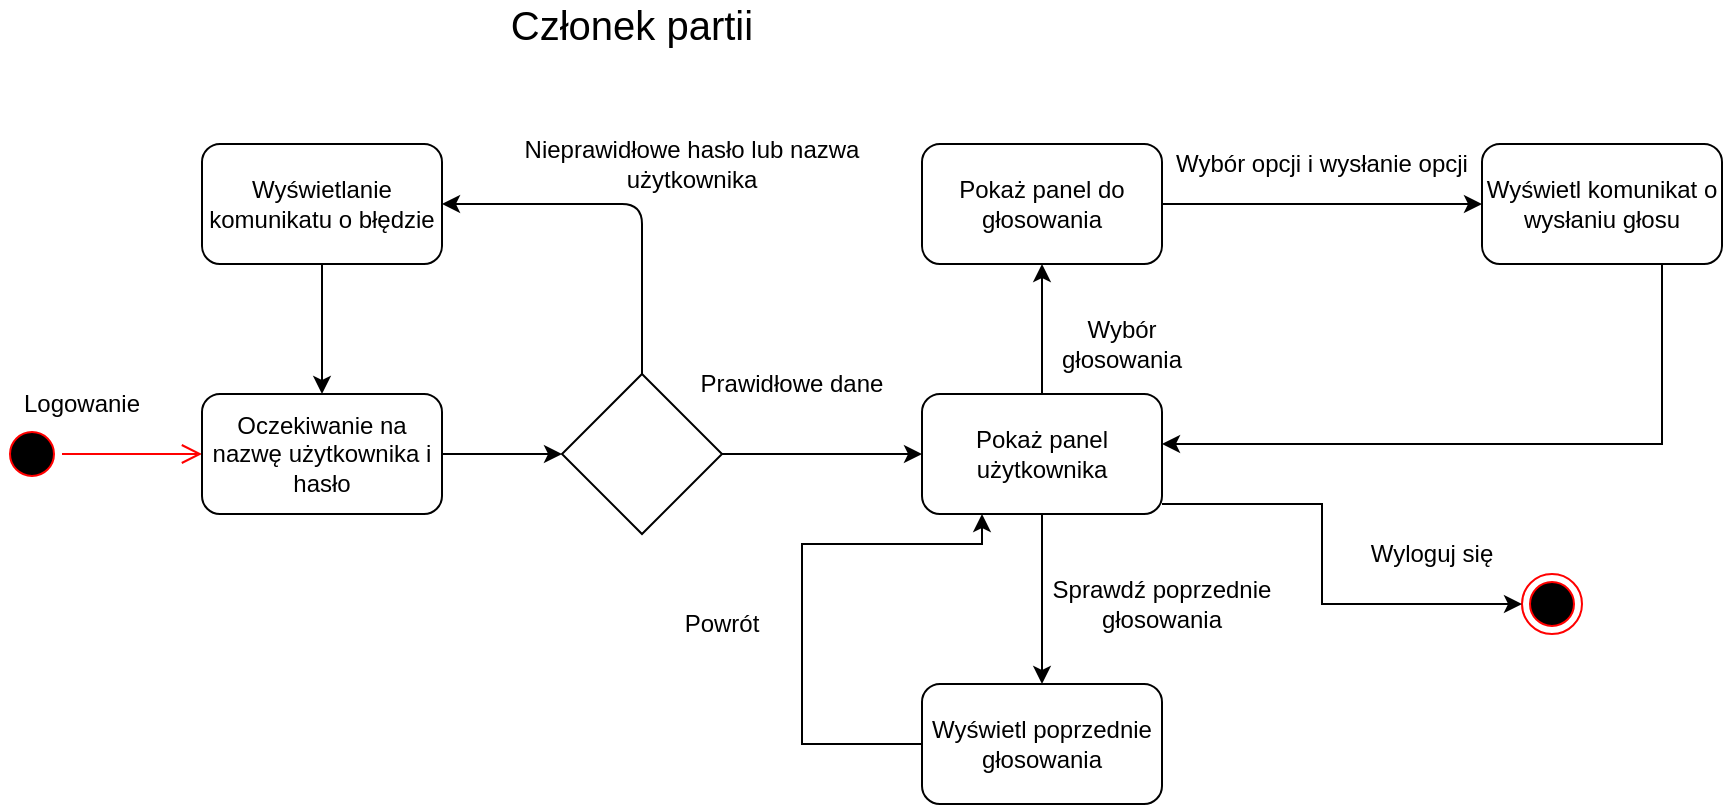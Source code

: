 <mxfile version="14.7.3" type="device"><diagram id="Sx84NrzCLIr1QHmSajaU" name="Page-1"><mxGraphModel dx="1248" dy="654" grid="1" gridSize="10" guides="1" tooltips="1" connect="1" arrows="1" fold="1" page="1" pageScale="1" pageWidth="900" pageHeight="1600" math="0" shadow="0"><root><mxCell id="0"/><mxCell id="1" parent="0"/><mxCell id="fIA1-geRI2xacOt2ghrf-1" value="" style="ellipse;html=1;shape=startState;fillColor=#000000;strokeColor=#ff0000;" parent="1" vertex="1"><mxGeometry x="120" y="240" width="30" height="30" as="geometry"/></mxCell><mxCell id="fIA1-geRI2xacOt2ghrf-2" value="" style="edgeStyle=orthogonalEdgeStyle;html=1;verticalAlign=bottom;endArrow=open;endSize=8;strokeColor=#ff0000;" parent="1" source="fIA1-geRI2xacOt2ghrf-1" target="fIA1-geRI2xacOt2ghrf-4" edge="1"><mxGeometry relative="1" as="geometry"><mxPoint x="250" y="255" as="targetPoint"/></mxGeometry></mxCell><mxCell id="fIA1-geRI2xacOt2ghrf-3" value="" style="ellipse;html=1;shape=endState;fillColor=#000000;strokeColor=#ff0000;" parent="1" vertex="1"><mxGeometry x="880" y="315" width="30" height="30" as="geometry"/></mxCell><mxCell id="fIA1-geRI2xacOt2ghrf-7" value="" style="edgeStyle=orthogonalEdgeStyle;rounded=0;orthogonalLoop=1;jettySize=auto;html=1;fontSize=20;" parent="1" source="fIA1-geRI2xacOt2ghrf-4" target="fIA1-geRI2xacOt2ghrf-6" edge="1"><mxGeometry relative="1" as="geometry"/></mxCell><mxCell id="fIA1-geRI2xacOt2ghrf-4" value="Oczekiwanie na nazwę użytkownika i hasło" style="rounded=1;whiteSpace=wrap;html=1;" parent="1" vertex="1"><mxGeometry x="220" y="225" width="120" height="60" as="geometry"/></mxCell><mxCell id="fIA1-geRI2xacOt2ghrf-5" value="Członek partii" style="text;html=1;strokeColor=none;fillColor=none;align=center;verticalAlign=middle;whiteSpace=wrap;rounded=0;fontSize=20;" parent="1" vertex="1"><mxGeometry x="300" y="30" width="270" height="20" as="geometry"/></mxCell><mxCell id="fIA1-geRI2xacOt2ghrf-15" value="" style="edgeStyle=orthogonalEdgeStyle;rounded=0;orthogonalLoop=1;jettySize=auto;html=1;fontSize=12;" parent="1" source="fIA1-geRI2xacOt2ghrf-6" target="fIA1-geRI2xacOt2ghrf-14" edge="1"><mxGeometry relative="1" as="geometry"/></mxCell><mxCell id="fIA1-geRI2xacOt2ghrf-6" value="" style="rhombus;whiteSpace=wrap;html=1;fontSize=20;" parent="1" vertex="1"><mxGeometry x="400" y="215" width="80" height="80" as="geometry"/></mxCell><mxCell id="fIA1-geRI2xacOt2ghrf-10" value="Nieprawidłowe hasło lub nazwa użytkownika" style="text;html=1;strokeColor=none;fillColor=none;align=center;verticalAlign=middle;whiteSpace=wrap;rounded=0;fontSize=12;" parent="1" vertex="1"><mxGeometry x="360" y="80" width="210" height="60" as="geometry"/></mxCell><mxCell id="fIA1-geRI2xacOt2ghrf-11" value="" style="endArrow=classic;html=1;fontSize=12;exitX=0.5;exitY=0;exitDx=0;exitDy=0;" parent="1" source="fIA1-geRI2xacOt2ghrf-6" target="fIA1-geRI2xacOt2ghrf-12" edge="1"><mxGeometry width="50" height="50" relative="1" as="geometry"><mxPoint x="420" y="270" as="sourcePoint"/><mxPoint x="370" y="130" as="targetPoint"/><Array as="points"><mxPoint x="440" y="130"/></Array></mxGeometry></mxCell><mxCell id="fIA1-geRI2xacOt2ghrf-13" value="" style="edgeStyle=orthogonalEdgeStyle;rounded=0;orthogonalLoop=1;jettySize=auto;html=1;fontSize=12;" parent="1" source="fIA1-geRI2xacOt2ghrf-12" target="fIA1-geRI2xacOt2ghrf-4" edge="1"><mxGeometry relative="1" as="geometry"/></mxCell><mxCell id="fIA1-geRI2xacOt2ghrf-12" value="Wyświetlanie komunikatu o błędzie" style="rounded=1;whiteSpace=wrap;html=1;" parent="1" vertex="1"><mxGeometry x="220" y="100" width="120" height="60" as="geometry"/></mxCell><mxCell id="fIA1-geRI2xacOt2ghrf-18" value="" style="edgeStyle=orthogonalEdgeStyle;rounded=0;orthogonalLoop=1;jettySize=auto;html=1;fontSize=12;" parent="1" source="fIA1-geRI2xacOt2ghrf-14" target="fIA1-geRI2xacOt2ghrf-17" edge="1"><mxGeometry relative="1" as="geometry"/></mxCell><mxCell id="fIA1-geRI2xacOt2ghrf-27" value="" style="edgeStyle=orthogonalEdgeStyle;rounded=0;orthogonalLoop=1;jettySize=auto;html=1;fontSize=12;" parent="1" source="fIA1-geRI2xacOt2ghrf-14" target="fIA1-geRI2xacOt2ghrf-26" edge="1"><mxGeometry relative="1" as="geometry"/></mxCell><mxCell id="fIA1-geRI2xacOt2ghrf-34" value="" style="edgeStyle=orthogonalEdgeStyle;rounded=0;orthogonalLoop=1;jettySize=auto;html=1;fontSize=12;entryX=0;entryY=0.5;entryDx=0;entryDy=0;" parent="1" source="fIA1-geRI2xacOt2ghrf-14" target="fIA1-geRI2xacOt2ghrf-3" edge="1"><mxGeometry relative="1" as="geometry"><mxPoint x="780" y="255" as="targetPoint"/><Array as="points"><mxPoint x="780" y="280"/><mxPoint x="780" y="330"/></Array></mxGeometry></mxCell><mxCell id="fIA1-geRI2xacOt2ghrf-14" value="Pokaż panel użytkownika" style="rounded=1;whiteSpace=wrap;html=1;" parent="1" vertex="1"><mxGeometry x="580" y="225" width="120" height="60" as="geometry"/></mxCell><mxCell id="fIA1-geRI2xacOt2ghrf-16" value="Prawidłowe dane" style="text;html=1;strokeColor=none;fillColor=none;align=center;verticalAlign=middle;whiteSpace=wrap;rounded=0;fontSize=12;" parent="1" vertex="1"><mxGeometry x="410" y="190" width="210" height="60" as="geometry"/></mxCell><mxCell id="fIA1-geRI2xacOt2ghrf-20" value="" style="edgeStyle=orthogonalEdgeStyle;rounded=0;orthogonalLoop=1;jettySize=auto;html=1;fontSize=12;" parent="1" source="fIA1-geRI2xacOt2ghrf-17" target="fIA1-geRI2xacOt2ghrf-19" edge="1"><mxGeometry relative="1" as="geometry"/></mxCell><mxCell id="fIA1-geRI2xacOt2ghrf-17" value="Pokaż panel do głosowania" style="rounded=1;whiteSpace=wrap;html=1;" parent="1" vertex="1"><mxGeometry x="580" y="100" width="120" height="60" as="geometry"/></mxCell><mxCell id="fIA1-geRI2xacOt2ghrf-25" value="" style="edgeStyle=orthogonalEdgeStyle;rounded=0;orthogonalLoop=1;jettySize=auto;html=1;fontSize=12;" parent="1" source="fIA1-geRI2xacOt2ghrf-19" target="fIA1-geRI2xacOt2ghrf-14" edge="1"><mxGeometry relative="1" as="geometry"><mxPoint x="920" y="250" as="targetPoint"/><Array as="points"><mxPoint x="950" y="250"/></Array></mxGeometry></mxCell><mxCell id="fIA1-geRI2xacOt2ghrf-19" value="Wyświetl komunikat o wysłaniu głosu" style="rounded=1;whiteSpace=wrap;html=1;" parent="1" vertex="1"><mxGeometry x="860" y="100" width="120" height="60" as="geometry"/></mxCell><mxCell id="fIA1-geRI2xacOt2ghrf-21" value="Wybór głosowania" style="text;html=1;strokeColor=none;fillColor=none;align=center;verticalAlign=middle;whiteSpace=wrap;rounded=0;fontSize=12;" parent="1" vertex="1"><mxGeometry x="650" y="190" width="60" height="20" as="geometry"/></mxCell><mxCell id="fIA1-geRI2xacOt2ghrf-22" value="Wybór opcji i wysłanie opcji" style="text;html=1;strokeColor=none;fillColor=none;align=center;verticalAlign=middle;whiteSpace=wrap;rounded=0;fontSize=12;" parent="1" vertex="1"><mxGeometry x="700" y="100" width="160" height="20" as="geometry"/></mxCell><mxCell id="fIA1-geRI2xacOt2ghrf-30" value="" style="edgeStyle=orthogonalEdgeStyle;rounded=0;orthogonalLoop=1;jettySize=auto;html=1;fontSize=12;entryX=0.25;entryY=1;entryDx=0;entryDy=0;" parent="1" source="fIA1-geRI2xacOt2ghrf-26" target="fIA1-geRI2xacOt2ghrf-14" edge="1"><mxGeometry relative="1" as="geometry"><mxPoint x="560" y="300" as="targetPoint"/><Array as="points"><mxPoint x="520" y="400"/><mxPoint x="520" y="300"/><mxPoint x="610" y="300"/></Array></mxGeometry></mxCell><mxCell id="fIA1-geRI2xacOt2ghrf-26" value="Wyświetl poprzednie głosowania" style="rounded=1;whiteSpace=wrap;html=1;fontSize=12;" parent="1" vertex="1"><mxGeometry x="580" y="370" width="120" height="60" as="geometry"/></mxCell><mxCell id="fIA1-geRI2xacOt2ghrf-28" value="Sprawdź poprzednie głosowania" style="text;html=1;strokeColor=none;fillColor=none;align=center;verticalAlign=middle;whiteSpace=wrap;rounded=0;fontSize=12;" parent="1" vertex="1"><mxGeometry x="620" y="320" width="160" height="20" as="geometry"/></mxCell><mxCell id="fIA1-geRI2xacOt2ghrf-31" value="Powrót" style="text;html=1;strokeColor=none;fillColor=none;align=center;verticalAlign=middle;whiteSpace=wrap;rounded=0;fontSize=12;" parent="1" vertex="1"><mxGeometry x="460" y="330" width="40" height="20" as="geometry"/></mxCell><mxCell id="fIA1-geRI2xacOt2ghrf-32" value="Logowanie" style="text;html=1;strokeColor=none;fillColor=none;align=center;verticalAlign=middle;whiteSpace=wrap;rounded=0;fontSize=12;" parent="1" vertex="1"><mxGeometry x="140" y="220" width="40" height="20" as="geometry"/></mxCell><mxCell id="fIA1-geRI2xacOt2ghrf-36" value="Wyloguj się" style="text;html=1;strokeColor=none;fillColor=none;align=center;verticalAlign=middle;whiteSpace=wrap;rounded=0;fontSize=12;" parent="1" vertex="1"><mxGeometry x="790" y="295" width="90" height="20" as="geometry"/></mxCell></root></mxGraphModel></diagram></mxfile>